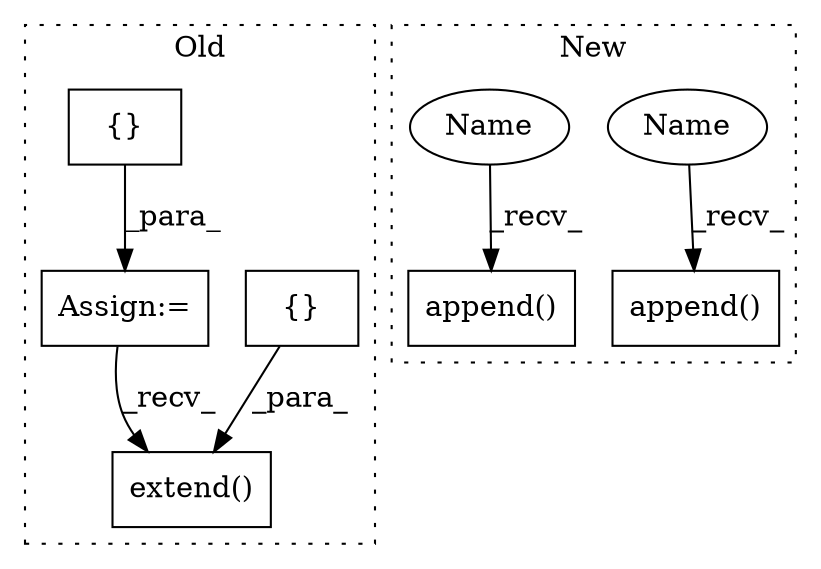 digraph G {
subgraph cluster0 {
1 [label="extend()" a="75" s="1494,1942" l="31,14" shape="box"];
3 [label="{}" a="59" s="1525,1923" l="22,0" shape="box"];
4 [label="Assign:=" a="68" s="1406" l="3" shape="box"];
5 [label="{}" a="59" s="1409,1409" l="2,1" shape="box"];
label = "Old";
style="dotted";
}
subgraph cluster1 {
2 [label="append()" a="75" s="1951,1977" l="12,35" shape="box"];
6 [label="append()" a="75" s="1511,1554" l="29,186" shape="box"];
7 [label="Name" a="87" s="1511" l="4" shape="ellipse"];
8 [label="Name" a="87" s="1951" l="4" shape="ellipse"];
label = "New";
style="dotted";
}
3 -> 1 [label="_para_"];
4 -> 1 [label="_recv_"];
5 -> 4 [label="_para_"];
7 -> 6 [label="_recv_"];
8 -> 2 [label="_recv_"];
}
